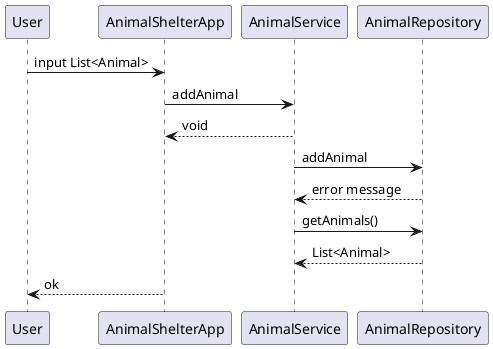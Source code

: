 @startuml
User -> AnimalShelterApp : input List<Animal>


AnimalShelterApp -> AnimalService : addAnimal
AnimalShelterApp <-- AnimalService : void

AnimalService -> AnimalRepository : addAnimal
AnimalRepository --> AnimalService : error message



AnimalService -> AnimalRepository : getAnimals()
AnimalService <-- AnimalRepository : List<Animal>



User <-- AnimalShelterApp : ok

@enduml